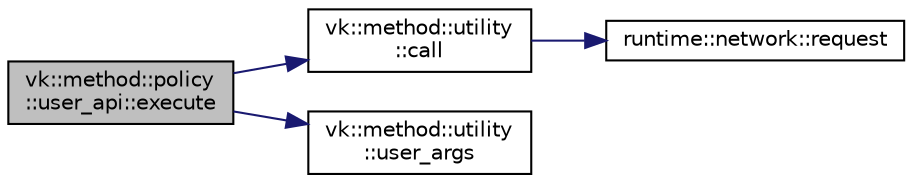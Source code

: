 digraph "vk::method::policy::user_api::execute"
{
 // LATEX_PDF_SIZE
  edge [fontname="Helvetica",fontsize="10",labelfontname="Helvetica",labelfontsize="10"];
  node [fontname="Helvetica",fontsize="10",shape=record];
  rankdir="LR";
  Node1 [label="vk::method::policy\l::user_api::execute",height=0.2,width=0.4,color="black", fillcolor="grey75", style="filled", fontcolor="black",tooltip=" "];
  Node1 -> Node2 [color="midnightblue",fontsize="10",style="solid",fontname="Helvetica"];
  Node2 [label="vk::method::utility\l::call",height=0.2,width=0.4,color="black", fillcolor="white", style="filled",URL="$classvk_1_1method_1_1utility.html#a815a7fb6e71510eedbd05eedaf68db84",tooltip=" "];
  Node2 -> Node3 [color="midnightblue",fontsize="10",style="solid",fontname="Helvetica"];
  Node3 [label="runtime::network::request",height=0.2,width=0.4,color="black", fillcolor="white", style="filled",URL="$namespaceruntime_1_1network.html#ae4635872d8b216406225a09831a5b2cd",tooltip=" "];
  Node1 -> Node4 [color="midnightblue",fontsize="10",style="solid",fontname="Helvetica"];
  Node4 [label="vk::method::utility\l::user_args",height=0.2,width=0.4,color="black", fillcolor="white", style="filled",URL="$classvk_1_1method_1_1utility.html#a27256dedb3916d18e446b26c120826f4",tooltip=" "];
}

